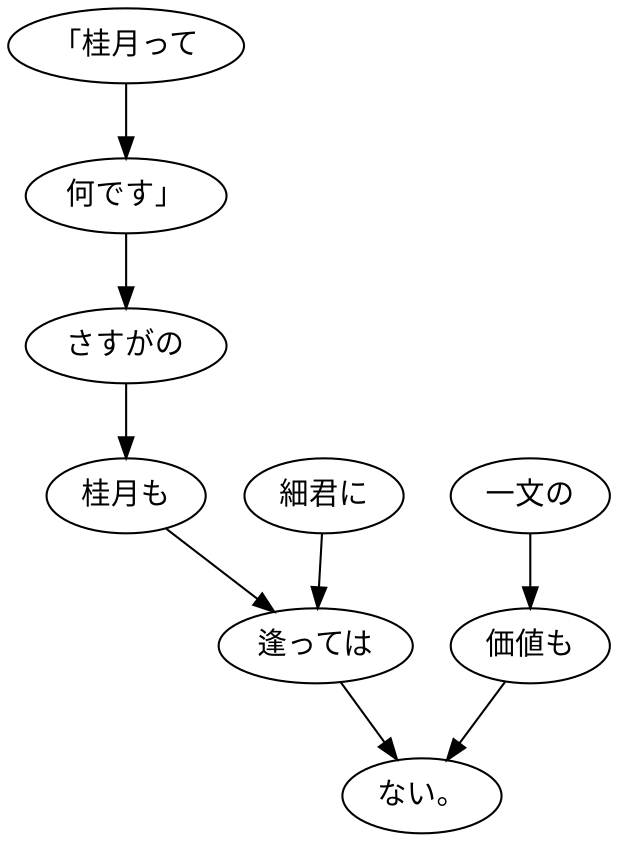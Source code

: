 digraph graph4647 {
	node0 [label="「桂月って"];
	node1 [label="何です」"];
	node2 [label="さすがの"];
	node3 [label="桂月も"];
	node4 [label="細君に"];
	node5 [label="逢っては"];
	node6 [label="一文の"];
	node7 [label="価値も"];
	node8 [label="ない。"];
	node0 -> node1;
	node1 -> node2;
	node2 -> node3;
	node3 -> node5;
	node4 -> node5;
	node5 -> node8;
	node6 -> node7;
	node7 -> node8;
}
